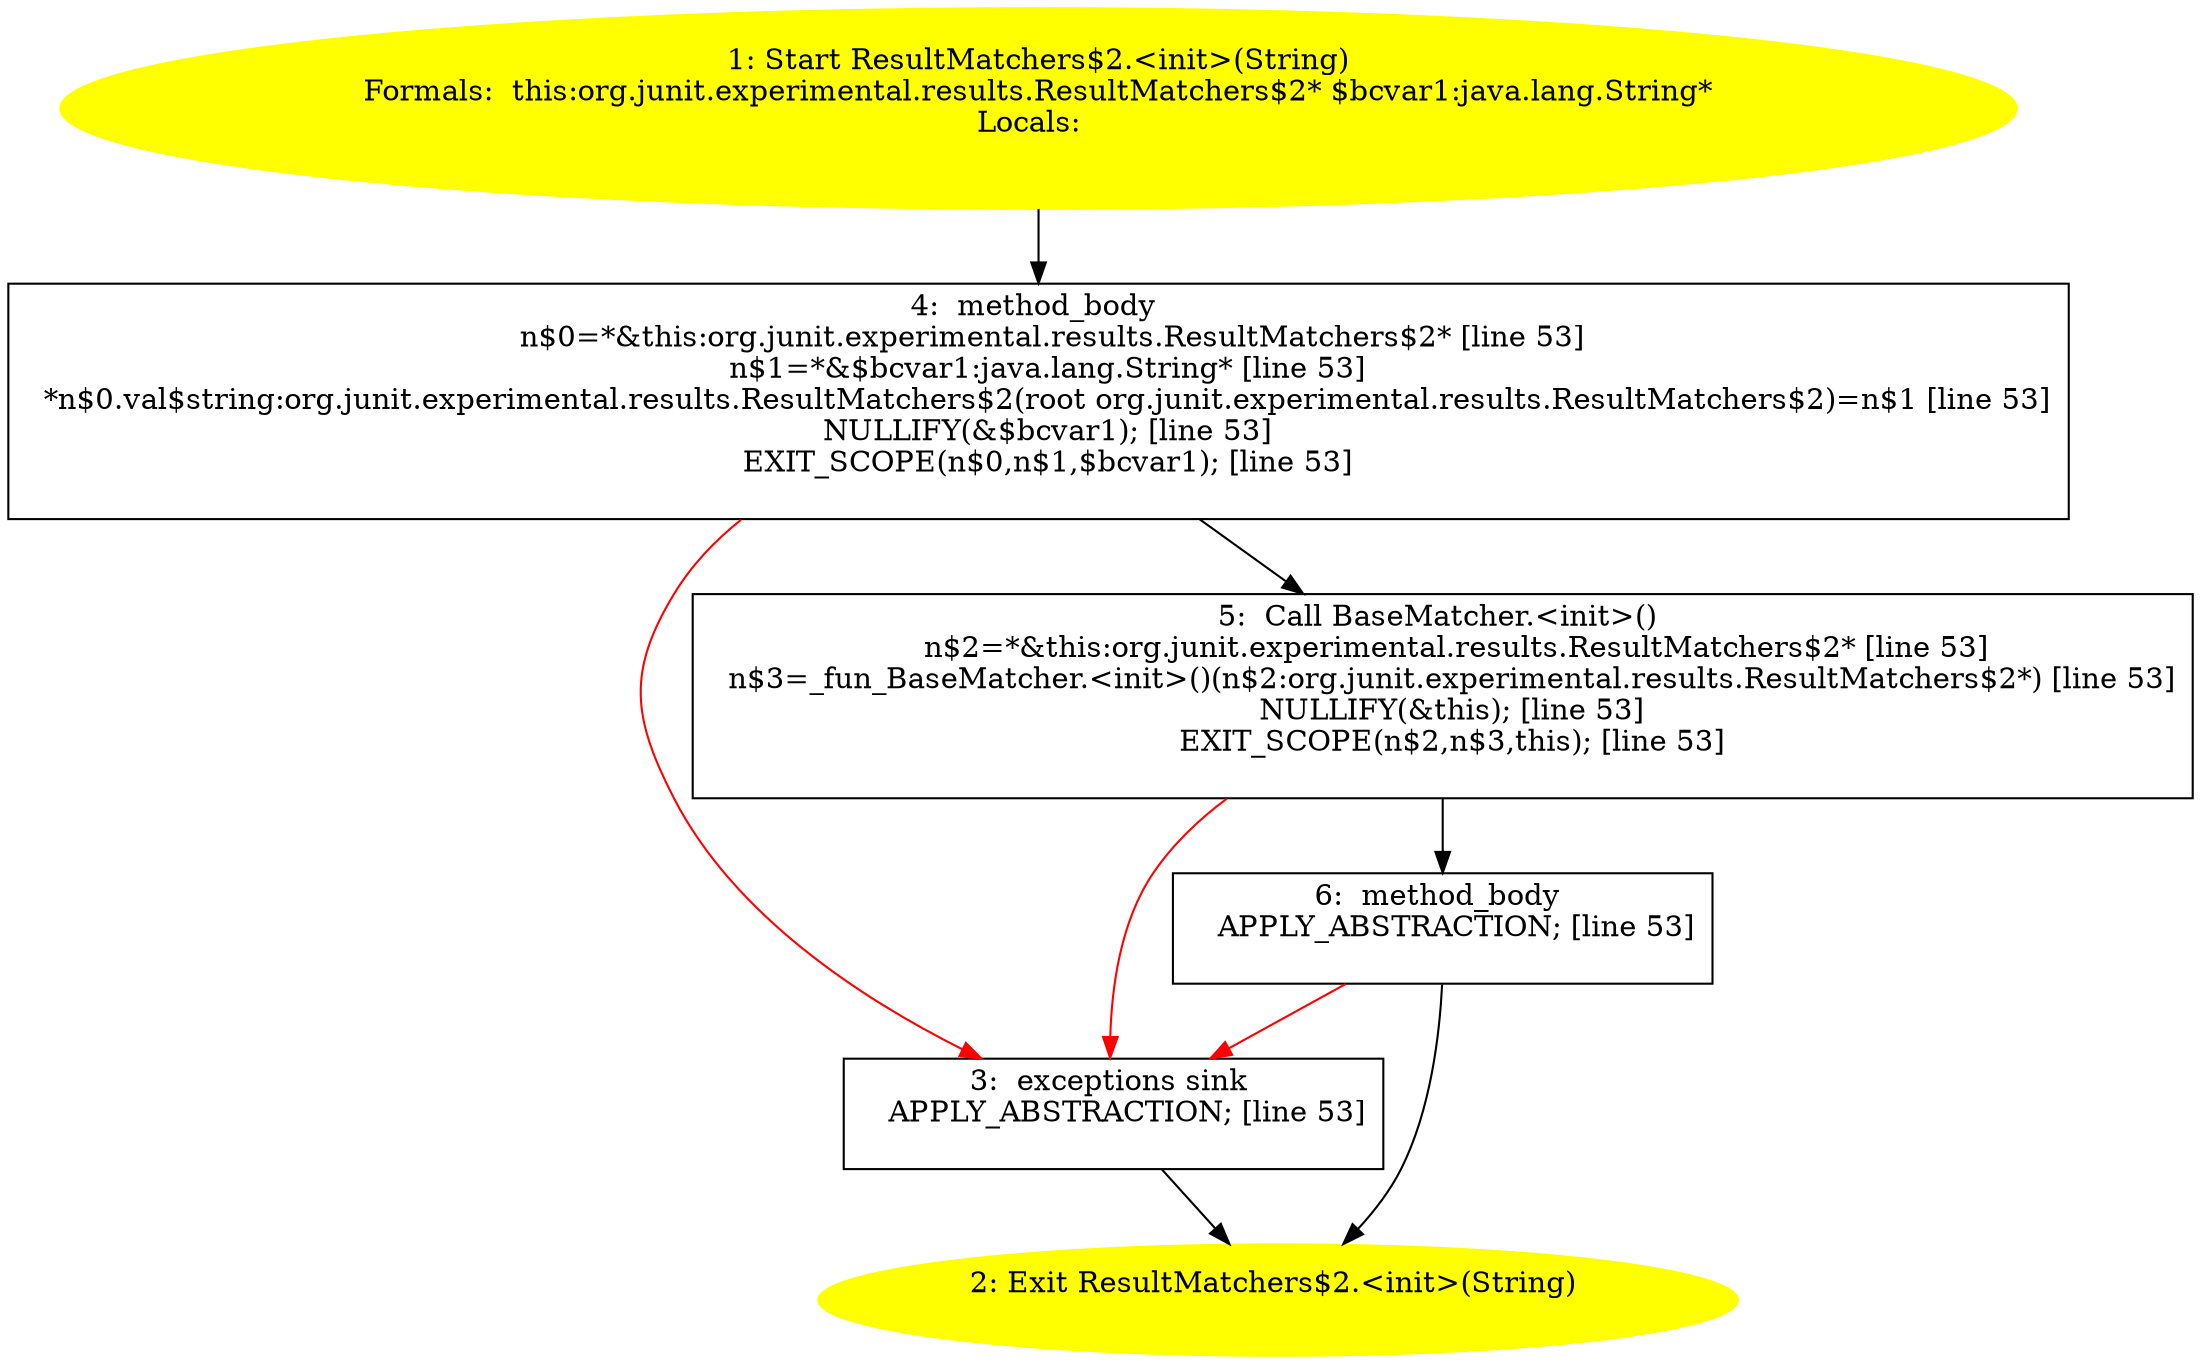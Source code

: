 /* @generated */
digraph cfg {
"org.junit.experimental.results.ResultMatchers$2.<init>(java.lang.String).b56be31fc526b291824ac1eee9e7b981_1" [label="1: Start ResultMatchers$2.<init>(String)\nFormals:  this:org.junit.experimental.results.ResultMatchers$2* $bcvar1:java.lang.String*\nLocals:  \n  " color=yellow style=filled]
	

	 "org.junit.experimental.results.ResultMatchers$2.<init>(java.lang.String).b56be31fc526b291824ac1eee9e7b981_1" -> "org.junit.experimental.results.ResultMatchers$2.<init>(java.lang.String).b56be31fc526b291824ac1eee9e7b981_4" ;
"org.junit.experimental.results.ResultMatchers$2.<init>(java.lang.String).b56be31fc526b291824ac1eee9e7b981_2" [label="2: Exit ResultMatchers$2.<init>(String) \n  " color=yellow style=filled]
	

"org.junit.experimental.results.ResultMatchers$2.<init>(java.lang.String).b56be31fc526b291824ac1eee9e7b981_3" [label="3:  exceptions sink \n   APPLY_ABSTRACTION; [line 53]\n " shape="box"]
	

	 "org.junit.experimental.results.ResultMatchers$2.<init>(java.lang.String).b56be31fc526b291824ac1eee9e7b981_3" -> "org.junit.experimental.results.ResultMatchers$2.<init>(java.lang.String).b56be31fc526b291824ac1eee9e7b981_2" ;
"org.junit.experimental.results.ResultMatchers$2.<init>(java.lang.String).b56be31fc526b291824ac1eee9e7b981_4" [label="4:  method_body \n   n$0=*&this:org.junit.experimental.results.ResultMatchers$2* [line 53]\n  n$1=*&$bcvar1:java.lang.String* [line 53]\n  *n$0.val$string:org.junit.experimental.results.ResultMatchers$2(root org.junit.experimental.results.ResultMatchers$2)=n$1 [line 53]\n  NULLIFY(&$bcvar1); [line 53]\n  EXIT_SCOPE(n$0,n$1,$bcvar1); [line 53]\n " shape="box"]
	

	 "org.junit.experimental.results.ResultMatchers$2.<init>(java.lang.String).b56be31fc526b291824ac1eee9e7b981_4" -> "org.junit.experimental.results.ResultMatchers$2.<init>(java.lang.String).b56be31fc526b291824ac1eee9e7b981_5" ;
	 "org.junit.experimental.results.ResultMatchers$2.<init>(java.lang.String).b56be31fc526b291824ac1eee9e7b981_4" -> "org.junit.experimental.results.ResultMatchers$2.<init>(java.lang.String).b56be31fc526b291824ac1eee9e7b981_3" [color="red" ];
"org.junit.experimental.results.ResultMatchers$2.<init>(java.lang.String).b56be31fc526b291824ac1eee9e7b981_5" [label="5:  Call BaseMatcher.<init>() \n   n$2=*&this:org.junit.experimental.results.ResultMatchers$2* [line 53]\n  n$3=_fun_BaseMatcher.<init>()(n$2:org.junit.experimental.results.ResultMatchers$2*) [line 53]\n  NULLIFY(&this); [line 53]\n  EXIT_SCOPE(n$2,n$3,this); [line 53]\n " shape="box"]
	

	 "org.junit.experimental.results.ResultMatchers$2.<init>(java.lang.String).b56be31fc526b291824ac1eee9e7b981_5" -> "org.junit.experimental.results.ResultMatchers$2.<init>(java.lang.String).b56be31fc526b291824ac1eee9e7b981_6" ;
	 "org.junit.experimental.results.ResultMatchers$2.<init>(java.lang.String).b56be31fc526b291824ac1eee9e7b981_5" -> "org.junit.experimental.results.ResultMatchers$2.<init>(java.lang.String).b56be31fc526b291824ac1eee9e7b981_3" [color="red" ];
"org.junit.experimental.results.ResultMatchers$2.<init>(java.lang.String).b56be31fc526b291824ac1eee9e7b981_6" [label="6:  method_body \n   APPLY_ABSTRACTION; [line 53]\n " shape="box"]
	

	 "org.junit.experimental.results.ResultMatchers$2.<init>(java.lang.String).b56be31fc526b291824ac1eee9e7b981_6" -> "org.junit.experimental.results.ResultMatchers$2.<init>(java.lang.String).b56be31fc526b291824ac1eee9e7b981_2" ;
	 "org.junit.experimental.results.ResultMatchers$2.<init>(java.lang.String).b56be31fc526b291824ac1eee9e7b981_6" -> "org.junit.experimental.results.ResultMatchers$2.<init>(java.lang.String).b56be31fc526b291824ac1eee9e7b981_3" [color="red" ];
}
